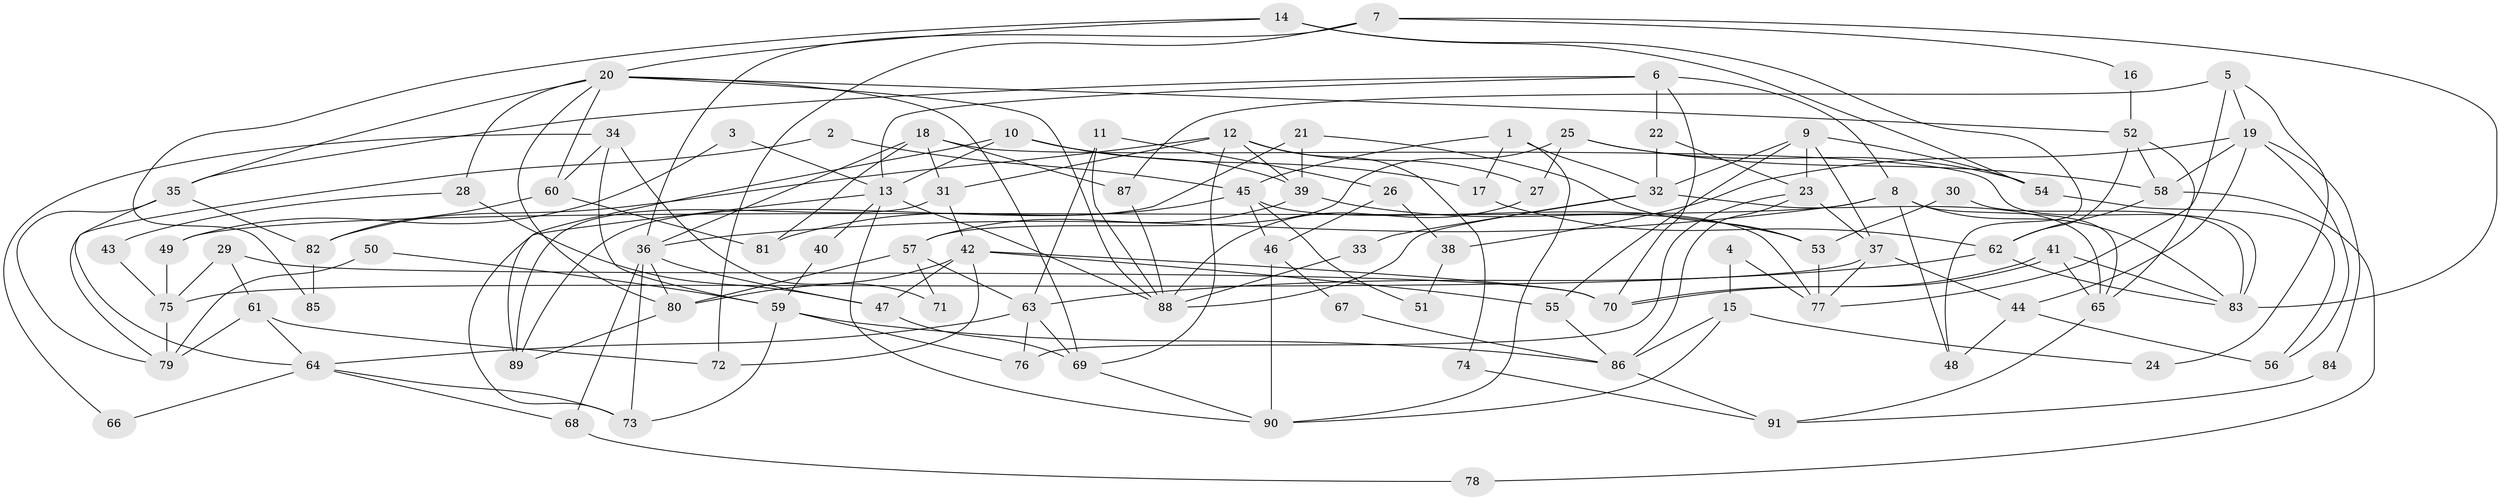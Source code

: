// Generated by graph-tools (version 1.1) at 2025/51/03/09/25 04:51:38]
// undirected, 91 vertices, 182 edges
graph export_dot {
graph [start="1"]
  node [color=gray90,style=filled];
  1;
  2;
  3;
  4;
  5;
  6;
  7;
  8;
  9;
  10;
  11;
  12;
  13;
  14;
  15;
  16;
  17;
  18;
  19;
  20;
  21;
  22;
  23;
  24;
  25;
  26;
  27;
  28;
  29;
  30;
  31;
  32;
  33;
  34;
  35;
  36;
  37;
  38;
  39;
  40;
  41;
  42;
  43;
  44;
  45;
  46;
  47;
  48;
  49;
  50;
  51;
  52;
  53;
  54;
  55;
  56;
  57;
  58;
  59;
  60;
  61;
  62;
  63;
  64;
  65;
  66;
  67;
  68;
  69;
  70;
  71;
  72;
  73;
  74;
  75;
  76;
  77;
  78;
  79;
  80;
  81;
  82;
  83;
  84;
  85;
  86;
  87;
  88;
  89;
  90;
  91;
  1 -- 32;
  1 -- 90;
  1 -- 17;
  1 -- 45;
  2 -- 45;
  2 -- 79;
  3 -- 13;
  3 -- 49;
  4 -- 77;
  4 -- 15;
  5 -- 87;
  5 -- 77;
  5 -- 19;
  5 -- 24;
  6 -- 22;
  6 -- 8;
  6 -- 13;
  6 -- 35;
  6 -- 70;
  7 -- 83;
  7 -- 36;
  7 -- 16;
  7 -- 72;
  8 -- 83;
  8 -- 36;
  8 -- 48;
  8 -- 49;
  8 -- 65;
  9 -- 54;
  9 -- 55;
  9 -- 23;
  9 -- 32;
  9 -- 37;
  10 -- 13;
  10 -- 89;
  10 -- 17;
  10 -- 39;
  11 -- 88;
  11 -- 63;
  11 -- 26;
  12 -- 31;
  12 -- 69;
  12 -- 27;
  12 -- 39;
  12 -- 74;
  12 -- 82;
  13 -- 73;
  13 -- 40;
  13 -- 88;
  13 -- 90;
  14 -- 20;
  14 -- 54;
  14 -- 48;
  14 -- 85;
  15 -- 86;
  15 -- 90;
  15 -- 24;
  16 -- 52;
  17 -- 62;
  18 -- 36;
  18 -- 83;
  18 -- 31;
  18 -- 81;
  18 -- 87;
  19 -- 58;
  19 -- 38;
  19 -- 44;
  19 -- 56;
  19 -- 84;
  20 -- 88;
  20 -- 60;
  20 -- 28;
  20 -- 35;
  20 -- 52;
  20 -- 69;
  20 -- 80;
  21 -- 39;
  21 -- 89;
  21 -- 53;
  22 -- 23;
  22 -- 32;
  23 -- 37;
  23 -- 76;
  23 -- 86;
  25 -- 58;
  25 -- 57;
  25 -- 27;
  25 -- 54;
  26 -- 46;
  26 -- 38;
  27 -- 88;
  28 -- 47;
  28 -- 43;
  29 -- 61;
  29 -- 70;
  29 -- 75;
  30 -- 83;
  30 -- 53;
  31 -- 42;
  31 -- 89;
  32 -- 88;
  32 -- 33;
  32 -- 65;
  33 -- 88;
  34 -- 60;
  34 -- 59;
  34 -- 66;
  34 -- 71;
  35 -- 64;
  35 -- 79;
  35 -- 82;
  36 -- 80;
  36 -- 47;
  36 -- 68;
  36 -- 73;
  37 -- 44;
  37 -- 75;
  37 -- 77;
  38 -- 51;
  39 -- 53;
  39 -- 57;
  40 -- 59;
  41 -- 65;
  41 -- 70;
  41 -- 70;
  41 -- 83;
  42 -- 72;
  42 -- 70;
  42 -- 47;
  42 -- 55;
  42 -- 80;
  43 -- 75;
  44 -- 48;
  44 -- 56;
  45 -- 77;
  45 -- 46;
  45 -- 51;
  45 -- 81;
  46 -- 90;
  46 -- 67;
  47 -- 69;
  49 -- 75;
  50 -- 79;
  50 -- 59;
  52 -- 65;
  52 -- 58;
  52 -- 62;
  53 -- 77;
  54 -- 56;
  55 -- 86;
  57 -- 80;
  57 -- 63;
  57 -- 71;
  58 -- 62;
  58 -- 78;
  59 -- 76;
  59 -- 73;
  59 -- 86;
  60 -- 81;
  60 -- 82;
  61 -- 64;
  61 -- 79;
  61 -- 72;
  62 -- 63;
  62 -- 83;
  63 -- 64;
  63 -- 69;
  63 -- 76;
  64 -- 66;
  64 -- 68;
  64 -- 73;
  65 -- 91;
  67 -- 86;
  68 -- 78;
  69 -- 90;
  74 -- 91;
  75 -- 79;
  80 -- 89;
  82 -- 85;
  84 -- 91;
  86 -- 91;
  87 -- 88;
}
